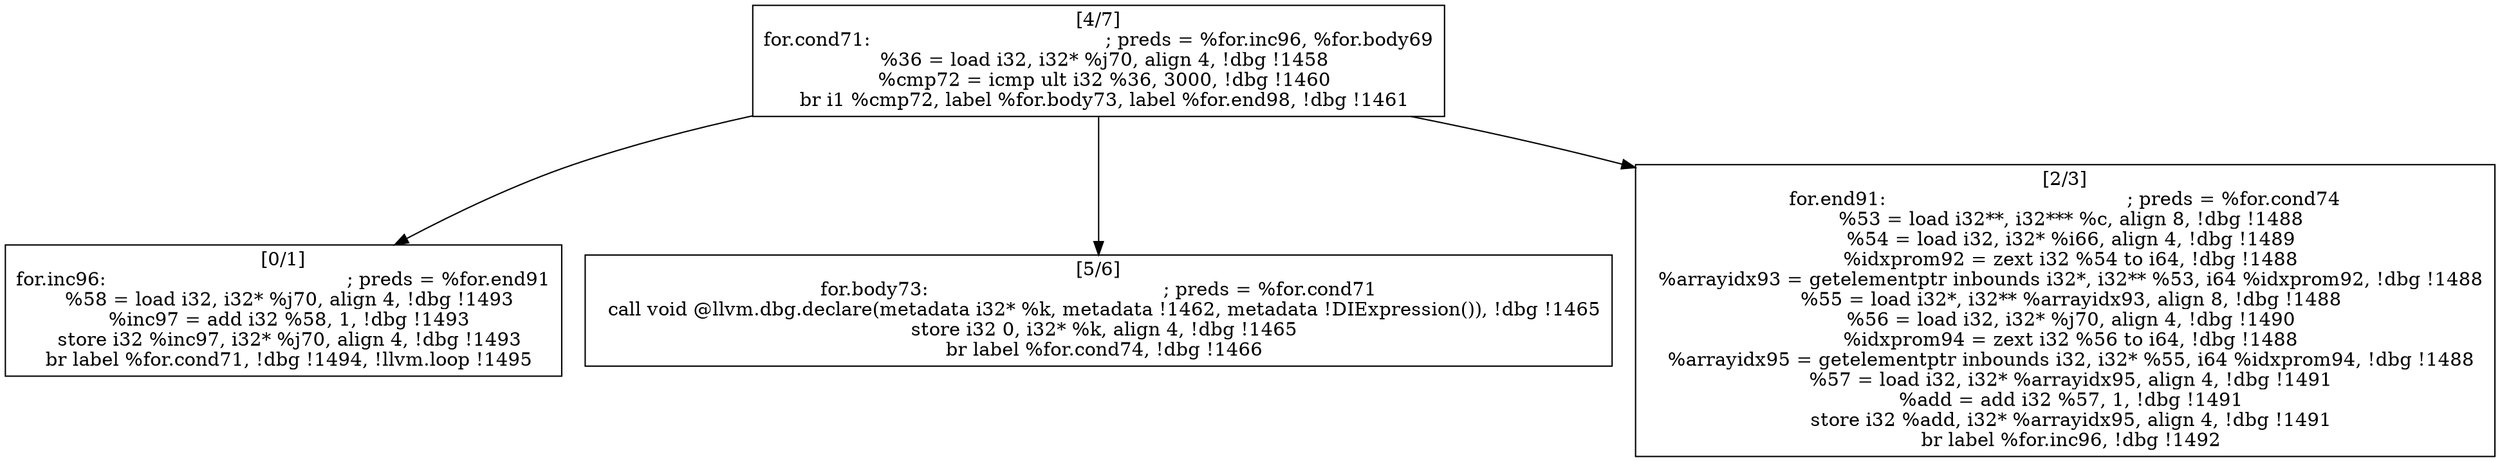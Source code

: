 
digraph G {


node1005 [label="[0/1]
for.inc96:                                        ; preds = %for.end91
  %58 = load i32, i32* %j70, align 4, !dbg !1493
  %inc97 = add i32 %58, 1, !dbg !1493
  store i32 %inc97, i32* %j70, align 4, !dbg !1493
  br label %for.cond71, !dbg !1494, !llvm.loop !1495
",shape=rectangle ]
node1003 [label="[5/6]
for.body73:                                       ; preds = %for.cond71
  call void @llvm.dbg.declare(metadata i32* %k, metadata !1462, metadata !DIExpression()), !dbg !1465
  store i32 0, i32* %k, align 4, !dbg !1465
  br label %for.cond74, !dbg !1466
",shape=rectangle ]
node1006 [label="[2/3]
for.end91:                                        ; preds = %for.cond74
  %53 = load i32**, i32*** %c, align 8, !dbg !1488
  %54 = load i32, i32* %i66, align 4, !dbg !1489
  %idxprom92 = zext i32 %54 to i64, !dbg !1488
  %arrayidx93 = getelementptr inbounds i32*, i32** %53, i64 %idxprom92, !dbg !1488
  %55 = load i32*, i32** %arrayidx93, align 8, !dbg !1488
  %56 = load i32, i32* %j70, align 4, !dbg !1490
  %idxprom94 = zext i32 %56 to i64, !dbg !1488
  %arrayidx95 = getelementptr inbounds i32, i32* %55, i64 %idxprom94, !dbg !1488
  %57 = load i32, i32* %arrayidx95, align 4, !dbg !1491
  %add = add i32 %57, 1, !dbg !1491
  store i32 %add, i32* %arrayidx95, align 4, !dbg !1491
  br label %for.inc96, !dbg !1492
",shape=rectangle ]
node1004 [label="[4/7]
for.cond71:                                       ; preds = %for.inc96, %for.body69
  %36 = load i32, i32* %j70, align 4, !dbg !1458
  %cmp72 = icmp ult i32 %36, 3000, !dbg !1460
  br i1 %cmp72, label %for.body73, label %for.end98, !dbg !1461
",shape=rectangle ]

node1004->node1006 [ ]
node1004->node1003 [ ]
node1004->node1005 [ ]


}
